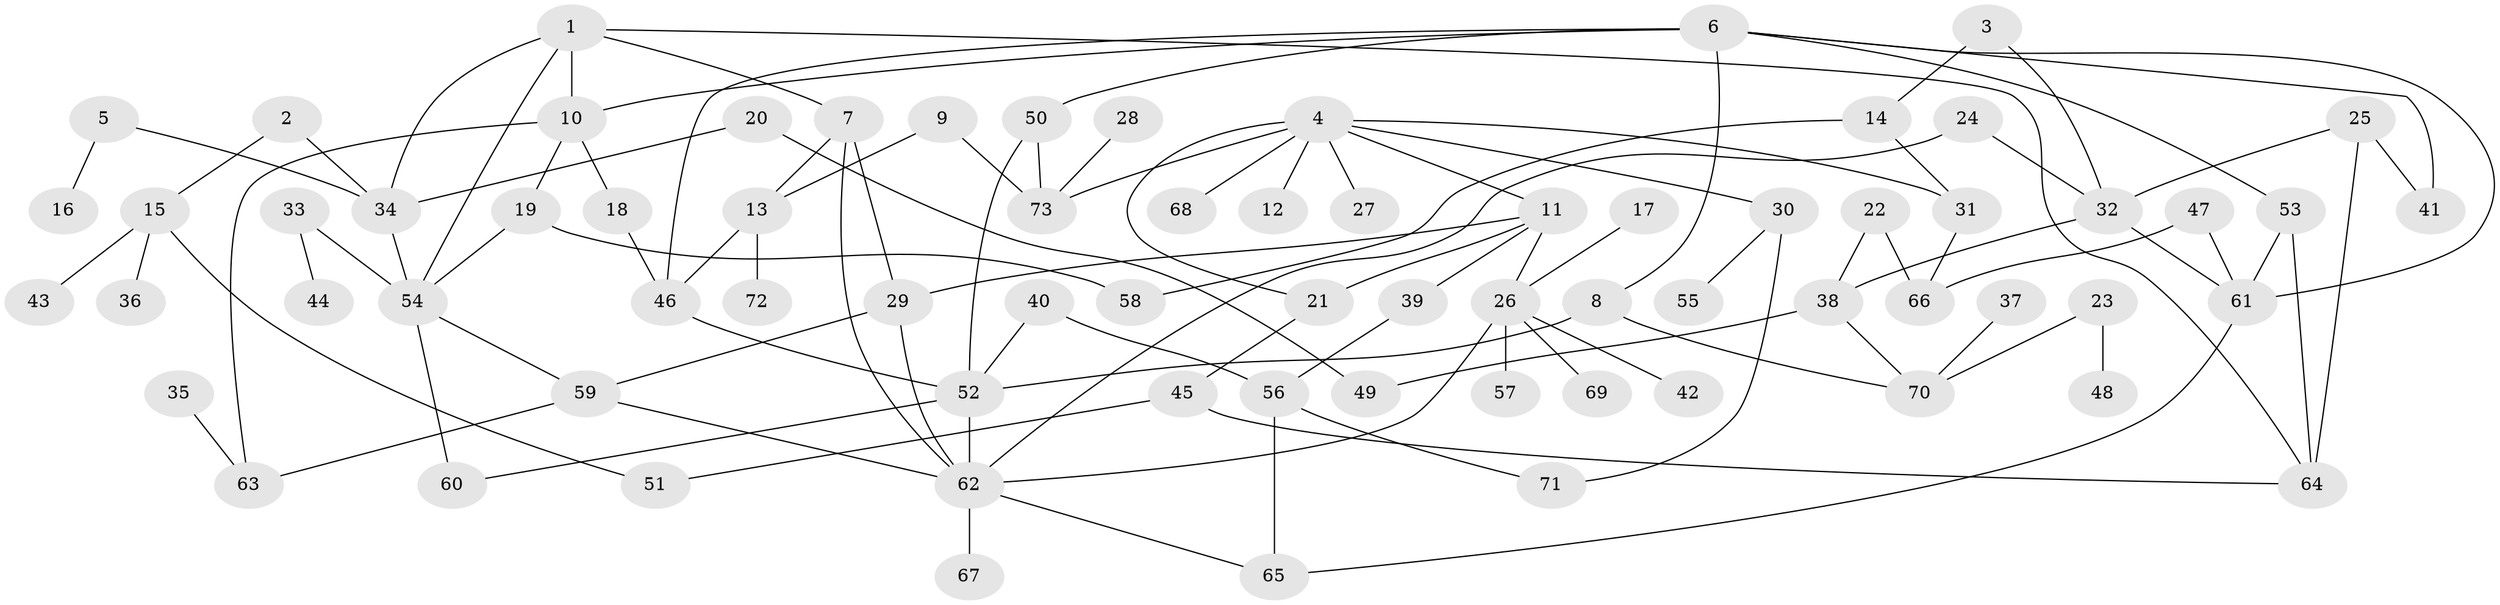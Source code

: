 // original degree distribution, {10: 0.00684931506849315, 4: 0.0958904109589041, 5: 0.04794520547945205, 6: 0.0410958904109589, 3: 0.1780821917808219, 2: 0.273972602739726, 1: 0.3424657534246575, 8: 0.00684931506849315, 7: 0.00684931506849315}
// Generated by graph-tools (version 1.1) at 2025/01/03/09/25 03:01:12]
// undirected, 73 vertices, 105 edges
graph export_dot {
graph [start="1"]
  node [color=gray90,style=filled];
  1;
  2;
  3;
  4;
  5;
  6;
  7;
  8;
  9;
  10;
  11;
  12;
  13;
  14;
  15;
  16;
  17;
  18;
  19;
  20;
  21;
  22;
  23;
  24;
  25;
  26;
  27;
  28;
  29;
  30;
  31;
  32;
  33;
  34;
  35;
  36;
  37;
  38;
  39;
  40;
  41;
  42;
  43;
  44;
  45;
  46;
  47;
  48;
  49;
  50;
  51;
  52;
  53;
  54;
  55;
  56;
  57;
  58;
  59;
  60;
  61;
  62;
  63;
  64;
  65;
  66;
  67;
  68;
  69;
  70;
  71;
  72;
  73;
  1 -- 7 [weight=1.0];
  1 -- 10 [weight=1.0];
  1 -- 34 [weight=1.0];
  1 -- 54 [weight=1.0];
  1 -- 64 [weight=1.0];
  2 -- 15 [weight=1.0];
  2 -- 34 [weight=1.0];
  3 -- 14 [weight=1.0];
  3 -- 32 [weight=1.0];
  4 -- 11 [weight=1.0];
  4 -- 12 [weight=1.0];
  4 -- 21 [weight=1.0];
  4 -- 27 [weight=1.0];
  4 -- 30 [weight=1.0];
  4 -- 31 [weight=1.0];
  4 -- 68 [weight=1.0];
  4 -- 73 [weight=1.0];
  5 -- 16 [weight=1.0];
  5 -- 34 [weight=1.0];
  6 -- 8 [weight=1.0];
  6 -- 10 [weight=1.0];
  6 -- 41 [weight=1.0];
  6 -- 46 [weight=1.0];
  6 -- 50 [weight=1.0];
  6 -- 53 [weight=1.0];
  6 -- 61 [weight=1.0];
  7 -- 13 [weight=1.0];
  7 -- 29 [weight=1.0];
  7 -- 62 [weight=1.0];
  8 -- 52 [weight=1.0];
  8 -- 70 [weight=1.0];
  9 -- 13 [weight=1.0];
  9 -- 73 [weight=1.0];
  10 -- 18 [weight=1.0];
  10 -- 19 [weight=1.0];
  10 -- 63 [weight=1.0];
  11 -- 21 [weight=1.0];
  11 -- 26 [weight=1.0];
  11 -- 29 [weight=1.0];
  11 -- 39 [weight=1.0];
  13 -- 46 [weight=1.0];
  13 -- 72 [weight=2.0];
  14 -- 31 [weight=1.0];
  14 -- 58 [weight=1.0];
  15 -- 36 [weight=1.0];
  15 -- 43 [weight=1.0];
  15 -- 51 [weight=1.0];
  17 -- 26 [weight=1.0];
  18 -- 46 [weight=1.0];
  19 -- 54 [weight=1.0];
  19 -- 58 [weight=1.0];
  20 -- 34 [weight=1.0];
  20 -- 49 [weight=1.0];
  21 -- 45 [weight=1.0];
  22 -- 38 [weight=1.0];
  22 -- 66 [weight=1.0];
  23 -- 48 [weight=1.0];
  23 -- 70 [weight=1.0];
  24 -- 32 [weight=1.0];
  24 -- 62 [weight=1.0];
  25 -- 32 [weight=1.0];
  25 -- 41 [weight=1.0];
  25 -- 64 [weight=1.0];
  26 -- 42 [weight=1.0];
  26 -- 57 [weight=1.0];
  26 -- 62 [weight=1.0];
  26 -- 69 [weight=1.0];
  28 -- 73 [weight=1.0];
  29 -- 59 [weight=1.0];
  29 -- 62 [weight=1.0];
  30 -- 55 [weight=1.0];
  30 -- 71 [weight=1.0];
  31 -- 66 [weight=1.0];
  32 -- 38 [weight=1.0];
  32 -- 61 [weight=1.0];
  33 -- 44 [weight=1.0];
  33 -- 54 [weight=1.0];
  34 -- 54 [weight=1.0];
  35 -- 63 [weight=1.0];
  37 -- 70 [weight=1.0];
  38 -- 49 [weight=1.0];
  38 -- 70 [weight=1.0];
  39 -- 56 [weight=1.0];
  40 -- 52 [weight=1.0];
  40 -- 56 [weight=1.0];
  45 -- 51 [weight=1.0];
  45 -- 64 [weight=1.0];
  46 -- 52 [weight=1.0];
  47 -- 61 [weight=1.0];
  47 -- 66 [weight=1.0];
  50 -- 52 [weight=1.0];
  50 -- 73 [weight=1.0];
  52 -- 60 [weight=1.0];
  52 -- 62 [weight=1.0];
  53 -- 61 [weight=1.0];
  53 -- 64 [weight=2.0];
  54 -- 59 [weight=1.0];
  54 -- 60 [weight=1.0];
  56 -- 65 [weight=1.0];
  56 -- 71 [weight=1.0];
  59 -- 62 [weight=1.0];
  59 -- 63 [weight=1.0];
  61 -- 65 [weight=1.0];
  62 -- 65 [weight=1.0];
  62 -- 67 [weight=1.0];
}

